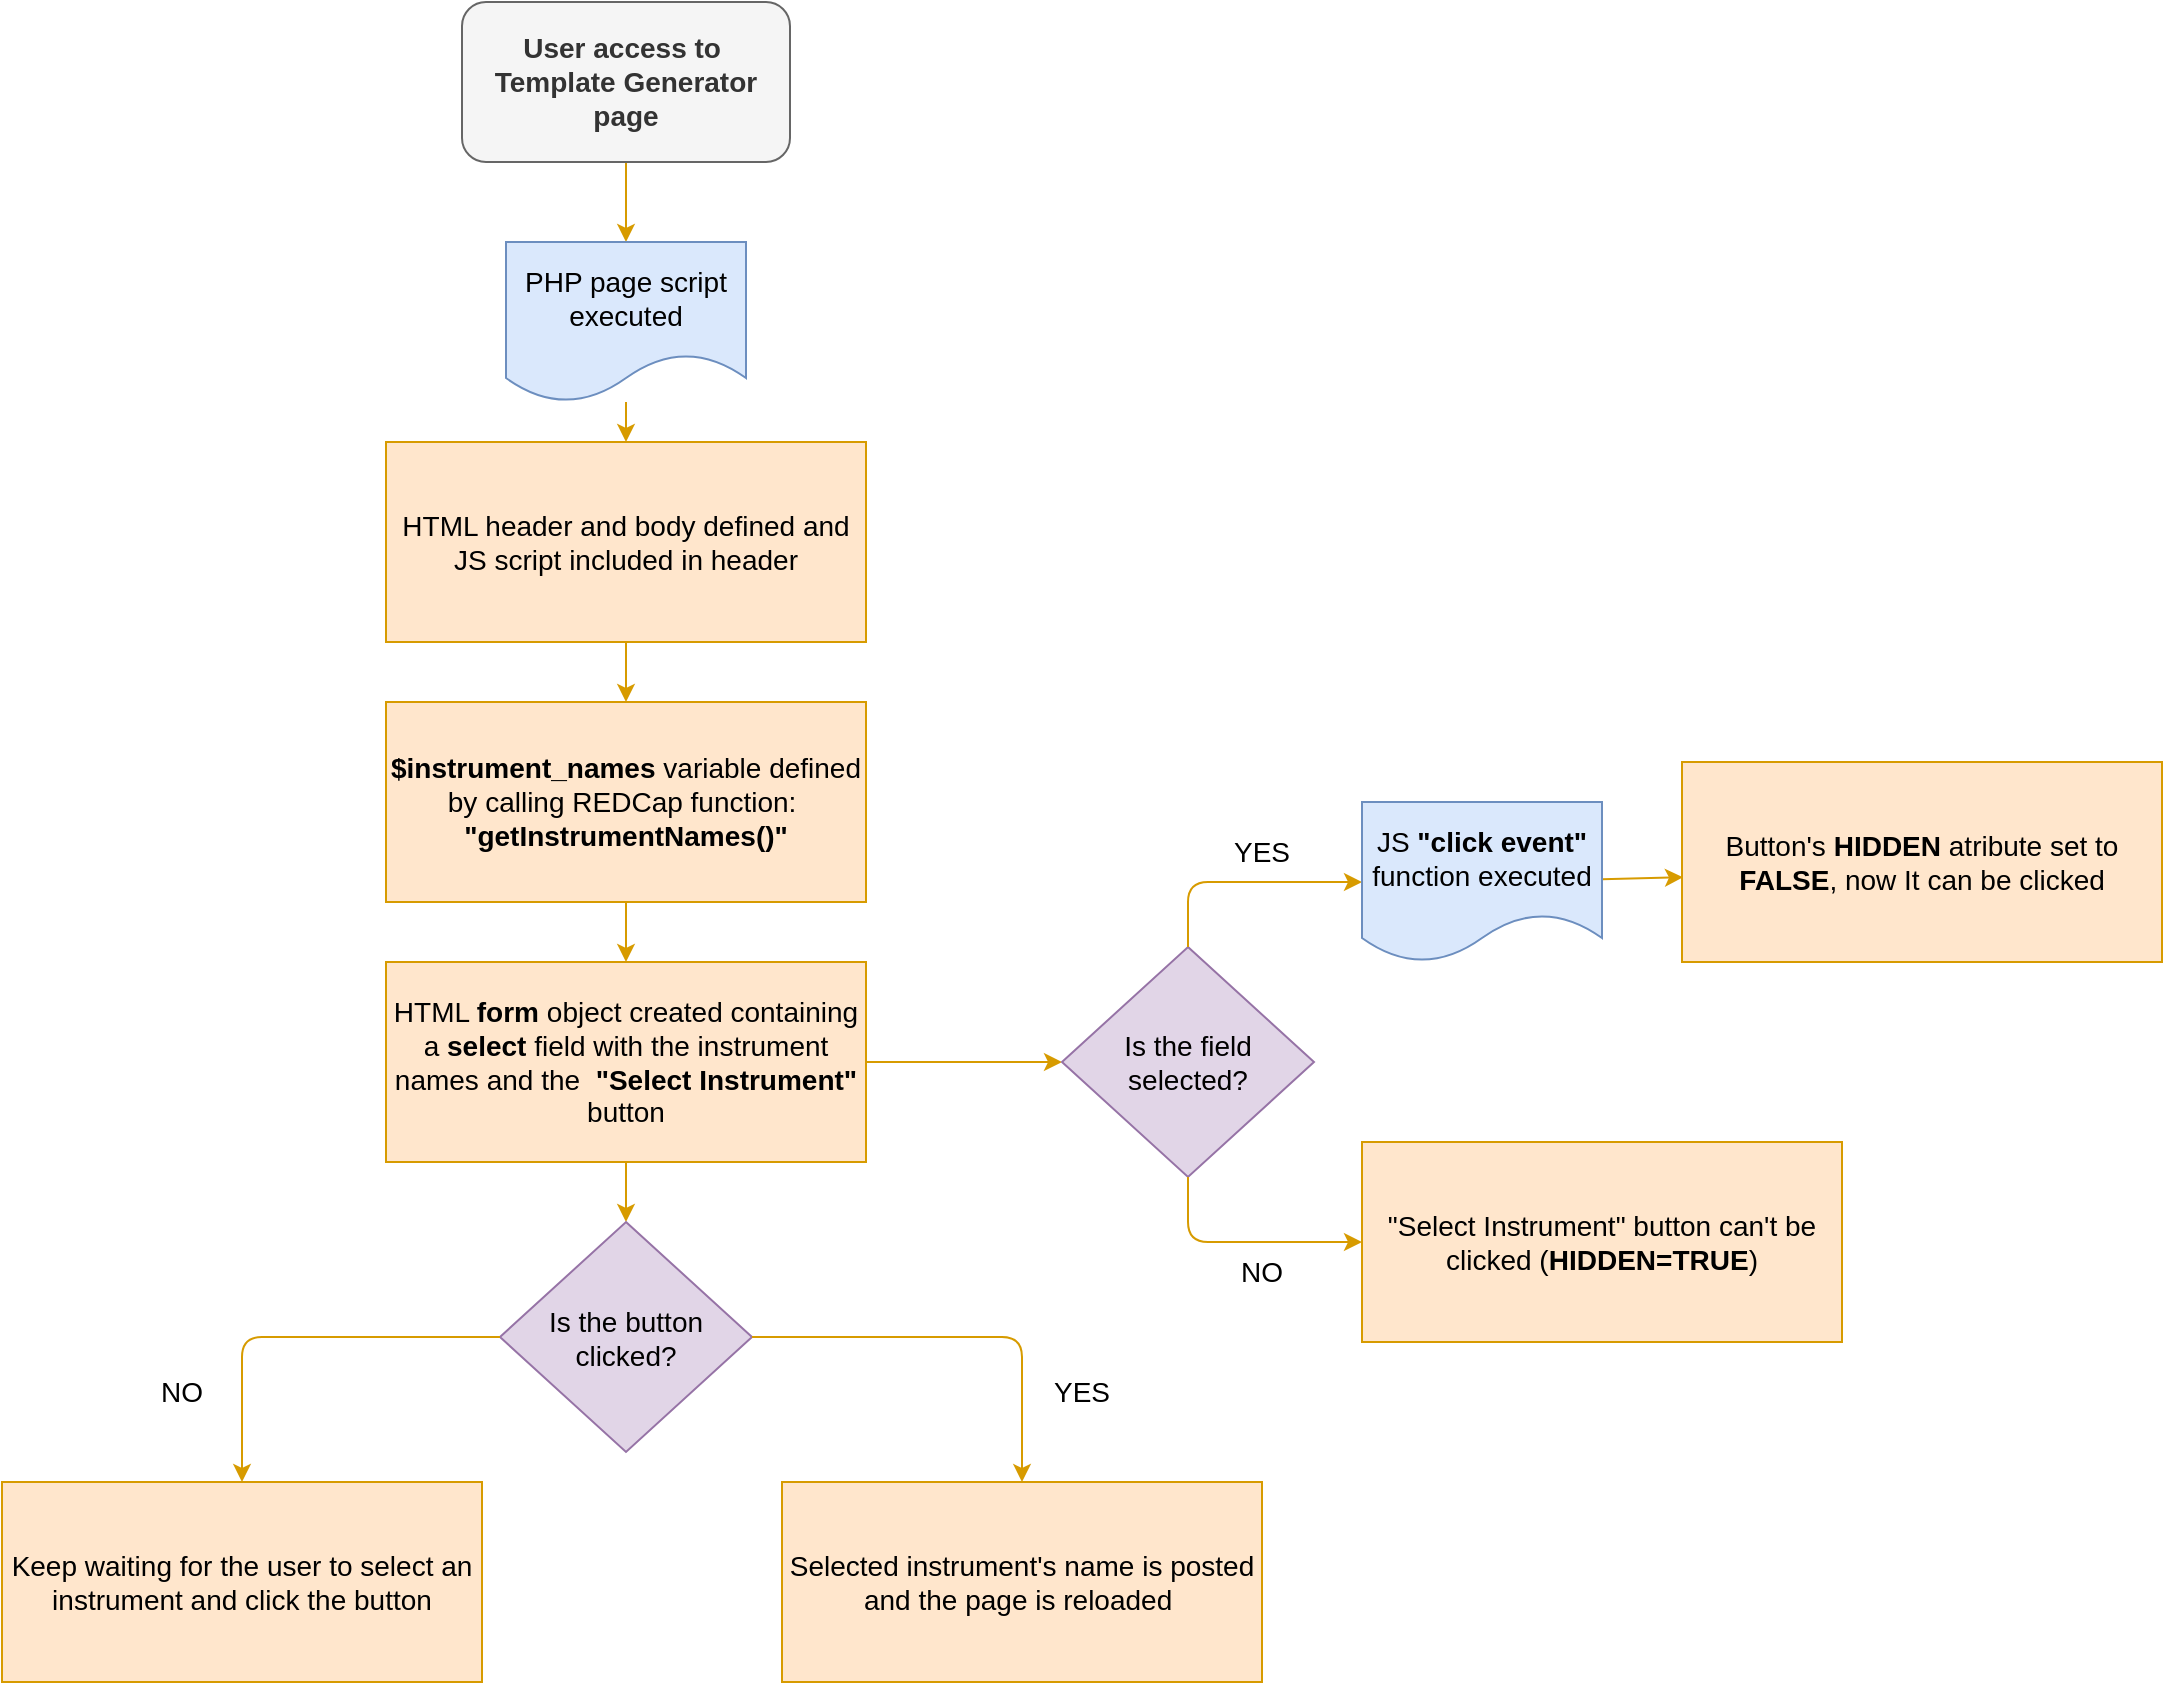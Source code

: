 <mxfile>
    <diagram id="OFWhQe-uKBpYcbOV4DPI" name="Página-1">
        <mxGraphModel dx="1352" dy="667" grid="1" gridSize="10" guides="1" tooltips="1" connect="1" arrows="1" fold="1" page="1" pageScale="1" pageWidth="1169" pageHeight="1654" math="0" shadow="0">
            <root>
                <mxCell id="0"/>
                <mxCell id="1" parent="0"/>
                <mxCell id="4" style="edgeStyle=none;html=1;exitX=0.5;exitY=1;exitDx=0;exitDy=0;fontSize=14;fillColor=#ffe6cc;strokeColor=#d79b00;" parent="1" source="2" target="3" edge="1">
                    <mxGeometry relative="1" as="geometry"/>
                </mxCell>
                <mxCell id="2" value="&lt;font style=&quot;font-size: 14px&quot;&gt;&lt;b&gt;User access to&amp;nbsp; Template Generator page&lt;/b&gt;&lt;/font&gt;" style="rounded=1;whiteSpace=wrap;html=1;fillColor=#f5f5f5;strokeColor=#666666;fontColor=#333333;" parent="1" vertex="1">
                    <mxGeometry x="290" y="30" width="164" height="80" as="geometry"/>
                </mxCell>
                <mxCell id="10" style="edgeStyle=none;html=1;fontSize=14;fillColor=#ffe6cc;strokeColor=#d79b00;" parent="1" source="3" target="5" edge="1">
                    <mxGeometry relative="1" as="geometry"/>
                </mxCell>
                <mxCell id="3" value="PHP page script executed" style="shape=document;whiteSpace=wrap;html=1;boundedLbl=1;fontSize=14;fillColor=#dae8fc;strokeColor=#6c8ebf;" parent="1" vertex="1">
                    <mxGeometry x="312" y="150" width="120" height="80" as="geometry"/>
                </mxCell>
                <mxCell id="11" style="edgeStyle=none;html=1;fontSize=14;fillColor=#ffe6cc;strokeColor=#d79b00;" parent="1" source="5" target="8" edge="1">
                    <mxGeometry relative="1" as="geometry"/>
                </mxCell>
                <mxCell id="5" value="HTML header and body defined and JS script included in header" style="rounded=0;whiteSpace=wrap;html=1;fontSize=14;fillColor=#ffe6cc;strokeColor=#d79b00;" parent="1" vertex="1">
                    <mxGeometry x="252" y="250" width="240" height="100" as="geometry"/>
                </mxCell>
                <mxCell id="12" value="" style="edgeStyle=none;html=1;fontSize=14;fillColor=#ffe6cc;strokeColor=#d79b00;" parent="1" source="8" target="9" edge="1">
                    <mxGeometry relative="1" as="geometry"/>
                </mxCell>
                <mxCell id="8" value="&lt;b&gt;$instrument_names&lt;/b&gt; variable defined by calling REDCap function:&amp;nbsp;&lt;br&gt;&lt;b&gt;&quot;getInstrumentNames()&quot;&lt;/b&gt;" style="rounded=0;whiteSpace=wrap;html=1;fontSize=14;fillColor=#ffe6cc;strokeColor=#d79b00;" parent="1" vertex="1">
                    <mxGeometry x="252" y="380" width="240" height="100" as="geometry"/>
                </mxCell>
                <mxCell id="14" style="edgeStyle=none;html=1;fontSize=14;fillColor=#ffe6cc;strokeColor=#d79b00;" parent="1" source="9" target="13" edge="1">
                    <mxGeometry relative="1" as="geometry"/>
                </mxCell>
                <mxCell id="42" style="edgeStyle=none;html=1;exitX=0.5;exitY=1;exitDx=0;exitDy=0;entryX=0.5;entryY=0;entryDx=0;entryDy=0;fontSize=14;fillColor=#ffe6cc;strokeColor=#d79b00;" parent="1" source="9" target="32" edge="1">
                    <mxGeometry relative="1" as="geometry"/>
                </mxCell>
                <mxCell id="9" value="HTML &lt;b&gt;form&lt;/b&gt; object created containing a &lt;b&gt;select&lt;/b&gt; field with the instrument names and the&amp;nbsp; &lt;b&gt;&quot;Select Instrument&quot;&lt;/b&gt; button" style="rounded=0;whiteSpace=wrap;html=1;fontSize=14;fillColor=#ffe6cc;strokeColor=#d79b00;" parent="1" vertex="1">
                    <mxGeometry x="252" y="510" width="240" height="100" as="geometry"/>
                </mxCell>
                <mxCell id="13" value="Is the field selected?" style="rhombus;whiteSpace=wrap;html=1;fontSize=14;fillColor=#e1d5e7;strokeColor=#9673a6;" parent="1" vertex="1">
                    <mxGeometry x="590" y="502.5" width="126" height="115" as="geometry"/>
                </mxCell>
                <mxCell id="22" value="" style="edgeStyle=elbowEdgeStyle;elbow=horizontal;endArrow=classic;html=1;fontSize=14;exitX=0.5;exitY=0;exitDx=0;exitDy=0;entryX=0;entryY=0.5;entryDx=0;entryDy=0;fillColor=#ffe6cc;strokeColor=#d79b00;" parent="1" source="13" target="28" edge="1">
                    <mxGeometry width="50" height="50" relative="1" as="geometry">
                        <mxPoint x="650" y="457.5" as="sourcePoint"/>
                        <mxPoint x="740" y="460" as="targetPoint"/>
                        <Array as="points">
                            <mxPoint x="653" y="450"/>
                            <mxPoint x="670" y="440"/>
                            <mxPoint x="650" y="450"/>
                            <mxPoint x="650" y="437.5"/>
                        </Array>
                    </mxGeometry>
                </mxCell>
                <mxCell id="24" value="" style="edgeStyle=elbowEdgeStyle;elbow=horizontal;endArrow=classic;html=1;fontSize=14;exitX=0.5;exitY=1;exitDx=0;exitDy=0;entryX=0;entryY=0.5;entryDx=0;entryDy=0;fillColor=#ffe6cc;strokeColor=#d79b00;" parent="1" source="13" target="27" edge="1">
                    <mxGeometry width="50" height="50" relative="1" as="geometry">
                        <mxPoint x="650" y="730" as="sourcePoint"/>
                        <mxPoint x="740" y="660" as="targetPoint"/>
                        <Array as="points">
                            <mxPoint x="653" y="660"/>
                            <mxPoint x="650" y="660"/>
                            <mxPoint x="650" y="650"/>
                            <mxPoint x="650" y="650"/>
                            <mxPoint x="650" y="680"/>
                            <mxPoint x="667" y="640"/>
                            <mxPoint x="647" y="650"/>
                            <mxPoint x="647" y="637.5"/>
                        </Array>
                    </mxGeometry>
                </mxCell>
                <mxCell id="25" value="YES" style="text;html=1;align=center;verticalAlign=middle;whiteSpace=wrap;rounded=0;fontSize=14;" parent="1" vertex="1">
                    <mxGeometry x="660" y="440" width="60" height="30" as="geometry"/>
                </mxCell>
                <mxCell id="26" value="NO" style="text;html=1;align=center;verticalAlign=middle;whiteSpace=wrap;rounded=0;fontSize=14;" parent="1" vertex="1">
                    <mxGeometry x="660" y="650" width="60" height="30" as="geometry"/>
                </mxCell>
                <mxCell id="27" value="&quot;Select Instrument&quot; button can't be clicked (&lt;b&gt;HIDDEN=TRUE&lt;/b&gt;)" style="rounded=0;whiteSpace=wrap;html=1;fontSize=14;fillColor=#ffe6cc;strokeColor=#d79b00;" parent="1" vertex="1">
                    <mxGeometry x="740" y="600" width="240" height="100" as="geometry"/>
                </mxCell>
                <mxCell id="31" style="edgeStyle=none;html=1;entryX=0.002;entryY=0.576;entryDx=0;entryDy=0;entryPerimeter=0;fontSize=14;fillColor=#ffe6cc;strokeColor=#d79b00;" parent="1" source="28" target="30" edge="1">
                    <mxGeometry relative="1" as="geometry"/>
                </mxCell>
                <mxCell id="28" value="JS &lt;b&gt;&quot;click event&quot;&lt;/b&gt; function executed" style="shape=document;whiteSpace=wrap;html=1;boundedLbl=1;fontSize=14;fillColor=#dae8fc;strokeColor=#6c8ebf;" parent="1" vertex="1">
                    <mxGeometry x="740" y="430" width="120" height="80" as="geometry"/>
                </mxCell>
                <mxCell id="30" value="Button's &lt;b&gt;HIDDEN&lt;/b&gt; atribute set to &lt;b&gt;FALSE&lt;/b&gt;, now It can be clicked" style="rounded=0;whiteSpace=wrap;html=1;fontSize=14;fillColor=#ffe6cc;strokeColor=#d79b00;" parent="1" vertex="1">
                    <mxGeometry x="900" y="410" width="240" height="100" as="geometry"/>
                </mxCell>
                <mxCell id="32" value="Is the button clicked?" style="rhombus;whiteSpace=wrap;html=1;fontSize=14;fillColor=#e1d5e7;strokeColor=#9673a6;" parent="1" vertex="1">
                    <mxGeometry x="309" y="640" width="126" height="115" as="geometry"/>
                </mxCell>
                <mxCell id="35" value="" style="edgeStyle=elbowEdgeStyle;elbow=horizontal;endArrow=classic;html=1;fontSize=14;exitX=0;exitY=0.5;exitDx=0;exitDy=0;entryX=0.5;entryY=0;entryDx=0;entryDy=0;fillColor=#ffe6cc;strokeColor=#d79b00;" parent="1" source="32" target="45" edge="1">
                    <mxGeometry width="50" height="50" relative="1" as="geometry">
                        <mxPoint x="302" y="690" as="sourcePoint"/>
                        <mxPoint x="180" y="760" as="targetPoint"/>
                        <Array as="points">
                            <mxPoint x="180" y="700"/>
                            <mxPoint x="282" y="760"/>
                            <mxPoint x="290" y="772.5"/>
                            <mxPoint x="287" y="772.5"/>
                            <mxPoint x="287" y="762.5"/>
                            <mxPoint x="287" y="762.5"/>
                            <mxPoint x="287" y="792.5"/>
                            <mxPoint x="304" y="752.5"/>
                            <mxPoint x="284" y="762.5"/>
                            <mxPoint x="284" y="750"/>
                        </Array>
                    </mxGeometry>
                </mxCell>
                <mxCell id="36" value="YES" style="text;html=1;align=center;verticalAlign=middle;whiteSpace=wrap;rounded=0;fontSize=14;direction=east;" parent="1" vertex="1">
                    <mxGeometry x="570" y="710" width="60" height="30" as="geometry"/>
                </mxCell>
                <mxCell id="37" value="NO" style="text;html=1;align=center;verticalAlign=middle;whiteSpace=wrap;rounded=0;fontSize=14;direction=east;" parent="1" vertex="1">
                    <mxGeometry x="120" y="710" width="60" height="30" as="geometry"/>
                </mxCell>
                <mxCell id="41" value="" style="edgeStyle=elbowEdgeStyle;elbow=horizontal;endArrow=classic;html=1;fontSize=14;exitX=1;exitY=0.5;exitDx=0;exitDy=0;entryX=0.5;entryY=0;entryDx=0;entryDy=0;fillColor=#ffe6cc;strokeColor=#d79b00;" parent="1" source="32" target="46" edge="1">
                    <mxGeometry width="50" height="50" relative="1" as="geometry">
                        <mxPoint x="462" y="752.5" as="sourcePoint"/>
                        <mxPoint x="570" y="760" as="targetPoint"/>
                        <Array as="points">
                            <mxPoint x="570" y="700"/>
                            <mxPoint x="560" y="700"/>
                            <mxPoint x="479" y="690"/>
                            <mxPoint x="459" y="700"/>
                            <mxPoint x="459" y="687.5"/>
                        </Array>
                    </mxGeometry>
                </mxCell>
                <mxCell id="45" value="Keep waiting for the user to select an instrument and click the button" style="rounded=0;whiteSpace=wrap;html=1;fontSize=14;fillColor=#ffe6cc;strokeColor=#d79b00;" parent="1" vertex="1">
                    <mxGeometry x="60" y="770" width="240" height="100" as="geometry"/>
                </mxCell>
                <mxCell id="46" value="Selected instrument's name is posted and the page is reloaded&amp;nbsp;" style="rounded=0;whiteSpace=wrap;html=1;fontSize=14;fillColor=#ffe6cc;strokeColor=#d79b00;" parent="1" vertex="1">
                    <mxGeometry x="450" y="770" width="240" height="100" as="geometry"/>
                </mxCell>
            </root>
        </mxGraphModel>
    </diagram>
</mxfile>